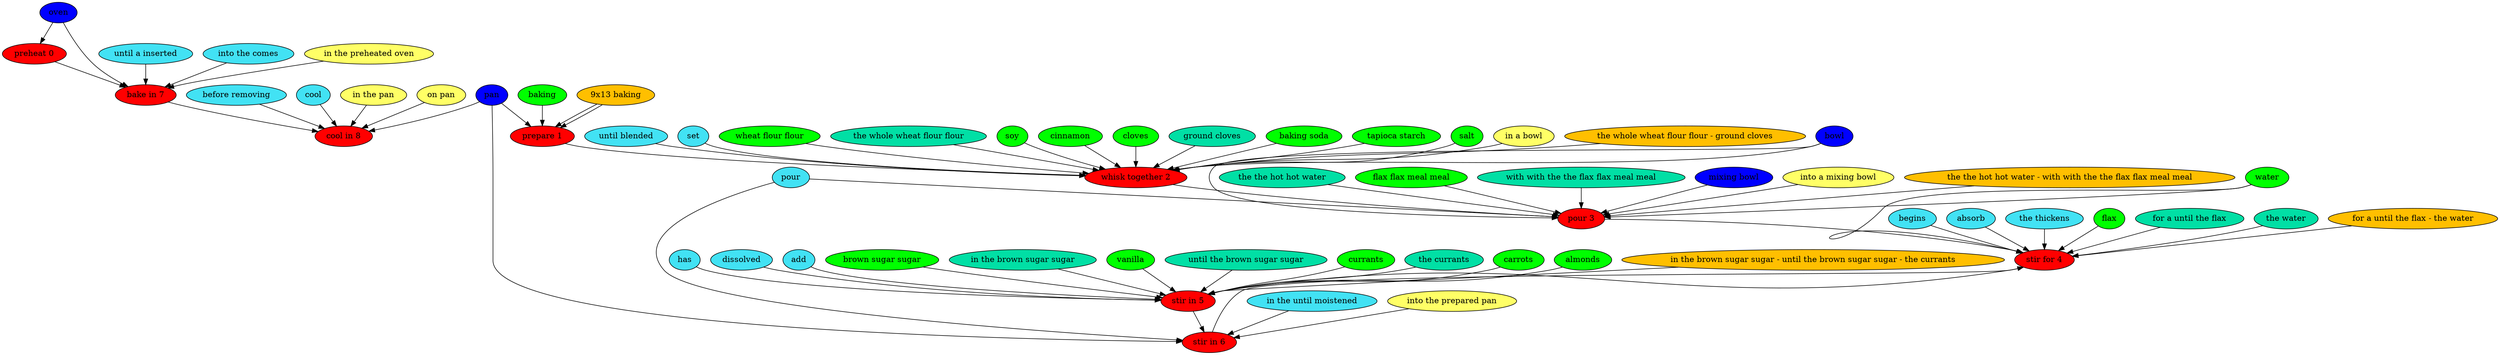 digraph G {
"preheat 0" [style=filled, fillcolor=red];
oven [style=filled, fillcolor="#0000ff"];
oven -> "preheat 0";
"prepare 1" [style=filled, fillcolor=red];
baking [style=filled, fillcolor=green];
baking -> "prepare 1";
"9x13 baking" [style=filled, fillcolor="#01DFA5"];
"9x13 baking" -> "prepare 1";
pan [style=filled, fillcolor="#0000ff"];
pan -> "prepare 1";
"9x13 baking" [style=filled, fillcolor="#FFBF00"];
"9x13 baking" -> "prepare 1";
"whisk together 2" [style=filled, fillcolor=red];
"until blended" [style=filled, fillcolor="#42e2f4"];
"until blended" -> "whisk together 2";
set [style=filled, fillcolor="#42e2f4"];
set -> "whisk together 2";
"wheat flour flour" [style=filled, fillcolor=green];
"wheat flour flour" -> "whisk together 2";
"the whole wheat flour flour" [style=filled, fillcolor="#01DFA5"];
"the whole wheat flour flour" -> "whisk together 2";
soy [style=filled, fillcolor=green];
soy -> "whisk together 2";
cinnamon [style=filled, fillcolor=green];
cinnamon -> "whisk together 2";
cloves [style=filled, fillcolor=green];
cloves -> "whisk together 2";
"ground cloves" [style=filled, fillcolor="#01DFA5"];
"ground cloves" -> "whisk together 2";
"baking soda" [style=filled, fillcolor=green];
"baking soda" -> "whisk together 2";
"tapioca starch" [style=filled, fillcolor=green];
"tapioca starch" -> "whisk together 2";
salt [style=filled, fillcolor=green];
salt -> "whisk together 2";
bowl [style=filled, fillcolor="#0000ff"];
bowl -> "whisk together 2";
"in a bowl" [style=filled, fillcolor="#ffff66"];
"in a bowl" -> "whisk together 2";
"the whole wheat flour flour - ground cloves" [style=filled, fillcolor="#FFBF00"];
"the whole wheat flour flour - ground cloves" -> "whisk together 2";
"pour 3" [style=filled, fillcolor=red];
pour [style=filled, fillcolor="#42e2f4"];
pour -> "pour 3";
water [style=filled, fillcolor=green];
water -> "pour 3";
"the the hot hot water" [style=filled, fillcolor="#01DFA5"];
"the the hot hot water" -> "pour 3";
"flax flax meal meal" [style=filled, fillcolor=green];
"flax flax meal meal" -> "pour 3";
"with with the the flax flax meal meal" [style=filled, fillcolor="#01DFA5"];
"with with the the flax flax meal meal" -> "pour 3";
"mixing bowl" [style=filled, fillcolor="#0000ff"];
"mixing bowl" -> "pour 3";
"into a mixing bowl" [style=filled, fillcolor="#ffff66"];
"into a mixing bowl" -> "pour 3";
bowl [style=filled, fillcolor="#0000ff"];
bowl -> "pour 3";
"the the hot hot water - with with the the flax flax meal meal" [style=filled, fillcolor="#FFBF00"];
"the the hot hot water - with with the the flax flax meal meal" -> "pour 3";
"stir for 4" [style=filled, fillcolor=red];
begins [style=filled, fillcolor="#42e2f4"];
begins -> "stir for 4";
absorb [style=filled, fillcolor="#42e2f4"];
absorb -> "stir for 4";
"the thickens" [style=filled, fillcolor="#42e2f4"];
"the thickens" -> "stir for 4";
flax [style=filled, fillcolor=green];
flax -> "stir for 4";
"for a until the flax" [style=filled, fillcolor="#01DFA5"];
"for a until the flax" -> "stir for 4";
water [style=filled, fillcolor=green];
water -> "stir for 4";
"the water" [style=filled, fillcolor="#01DFA5"];
"the water" -> "stir for 4";
"for a until the flax - the water" [style=filled, fillcolor="#FFBF00"];
"for a until the flax - the water" -> "stir for 4";
"stir in 5" [style=filled, fillcolor=red];
has [style=filled, fillcolor="#42e2f4"];
has -> "stir in 5";
dissolved [style=filled, fillcolor="#42e2f4"];
dissolved -> "stir in 5";
add [style=filled, fillcolor="#42e2f4"];
add -> "stir in 5";
"brown sugar sugar" [style=filled, fillcolor=green];
"brown sugar sugar" -> "stir in 5";
"in the brown sugar sugar" [style=filled, fillcolor="#01DFA5"];
"in the brown sugar sugar" -> "stir in 5";
vanilla [style=filled, fillcolor=green];
vanilla -> "stir in 5";
"until the brown sugar sugar" [style=filled, fillcolor="#01DFA5"];
"until the brown sugar sugar" -> "stir in 5";
currants [style=filled, fillcolor=green];
currants -> "stir in 5";
"the currants" [style=filled, fillcolor="#01DFA5"];
"the currants" -> "stir in 5";
carrots [style=filled, fillcolor=green];
carrots -> "stir in 5";
almonds [style=filled, fillcolor=green];
almonds -> "stir in 5";
"in the brown sugar sugar - until the brown sugar sugar - the currants" [style=filled, fillcolor="#FFBF00"];
"in the brown sugar sugar - until the brown sugar sugar - the currants" -> "stir in 5";
"stir in 6" [style=filled, fillcolor=red];
"in the until moistened" [style=filled, fillcolor="#42e2f4"];
"in the until moistened" -> "stir in 6";
pour [style=filled, fillcolor="#42e2f4"];
pour -> "stir in 6";
pan [style=filled, fillcolor="#0000ff"];
pan -> "stir in 6";
"into the prepared pan" [style=filled, fillcolor="#ffff66"];
"into the prepared pan" -> "stir in 6";
"bake in 7" [style=filled, fillcolor=red];
"until a inserted" [style=filled, fillcolor="#42e2f4"];
"until a inserted" -> "bake in 7";
"into the comes" [style=filled, fillcolor="#42e2f4"];
"into the comes" -> "bake in 7";
oven [style=filled, fillcolor="#0000ff"];
oven -> "bake in 7";
"in the preheated oven" [style=filled, fillcolor="#ffff66"];
"in the preheated oven" -> "bake in 7";
"cool in 8" [style=filled, fillcolor=red];
"before removing" [style=filled, fillcolor="#42e2f4"];
"before removing" -> "cool in 8";
cool [style=filled, fillcolor="#42e2f4"];
cool -> "cool in 8";
pan [style=filled, fillcolor="#0000ff"];
pan -> "cool in 8";
"in the pan" [style=filled, fillcolor="#ffff66"];
"in the pan" -> "cool in 8";
"on pan" [style=filled, fillcolor="#ffff66"];
"on pan" -> "cool in 8";
"preheat 0" -> "bake in 7";
"prepare 1" -> "whisk together 2";
"whisk together 2" -> "pour 3";
"pour 3" -> "stir for 4";
"stir for 4" -> "stir in 5";
"stir in 5" -> "stir in 6";
"stir in 6" -> "stir for 4";
"bake in 7" -> "cool in 8";
}
